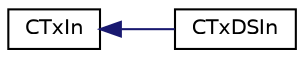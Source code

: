 digraph "Graphical Class Hierarchy"
{
  edge [fontname="Helvetica",fontsize="10",labelfontname="Helvetica",labelfontsize="10"];
  node [fontname="Helvetica",fontsize="10",shape=record];
  rankdir="LR";
  Node0 [label="CTxIn",height=0.2,width=0.4,color="black", fillcolor="white", style="filled",URL="$de/da8/class_c_tx_in.html",tooltip="An input of a transaction. "];
  Node0 -> Node1 [dir="back",color="midnightblue",fontsize="10",style="solid",fontname="Helvetica"];
  Node1 [label="CTxDSIn",height=0.2,width=0.4,color="black", fillcolor="white", style="filled",URL="$df/d59/class_c_tx_d_s_in.html",tooltip="Holds an Stashedsend input. "];
}

